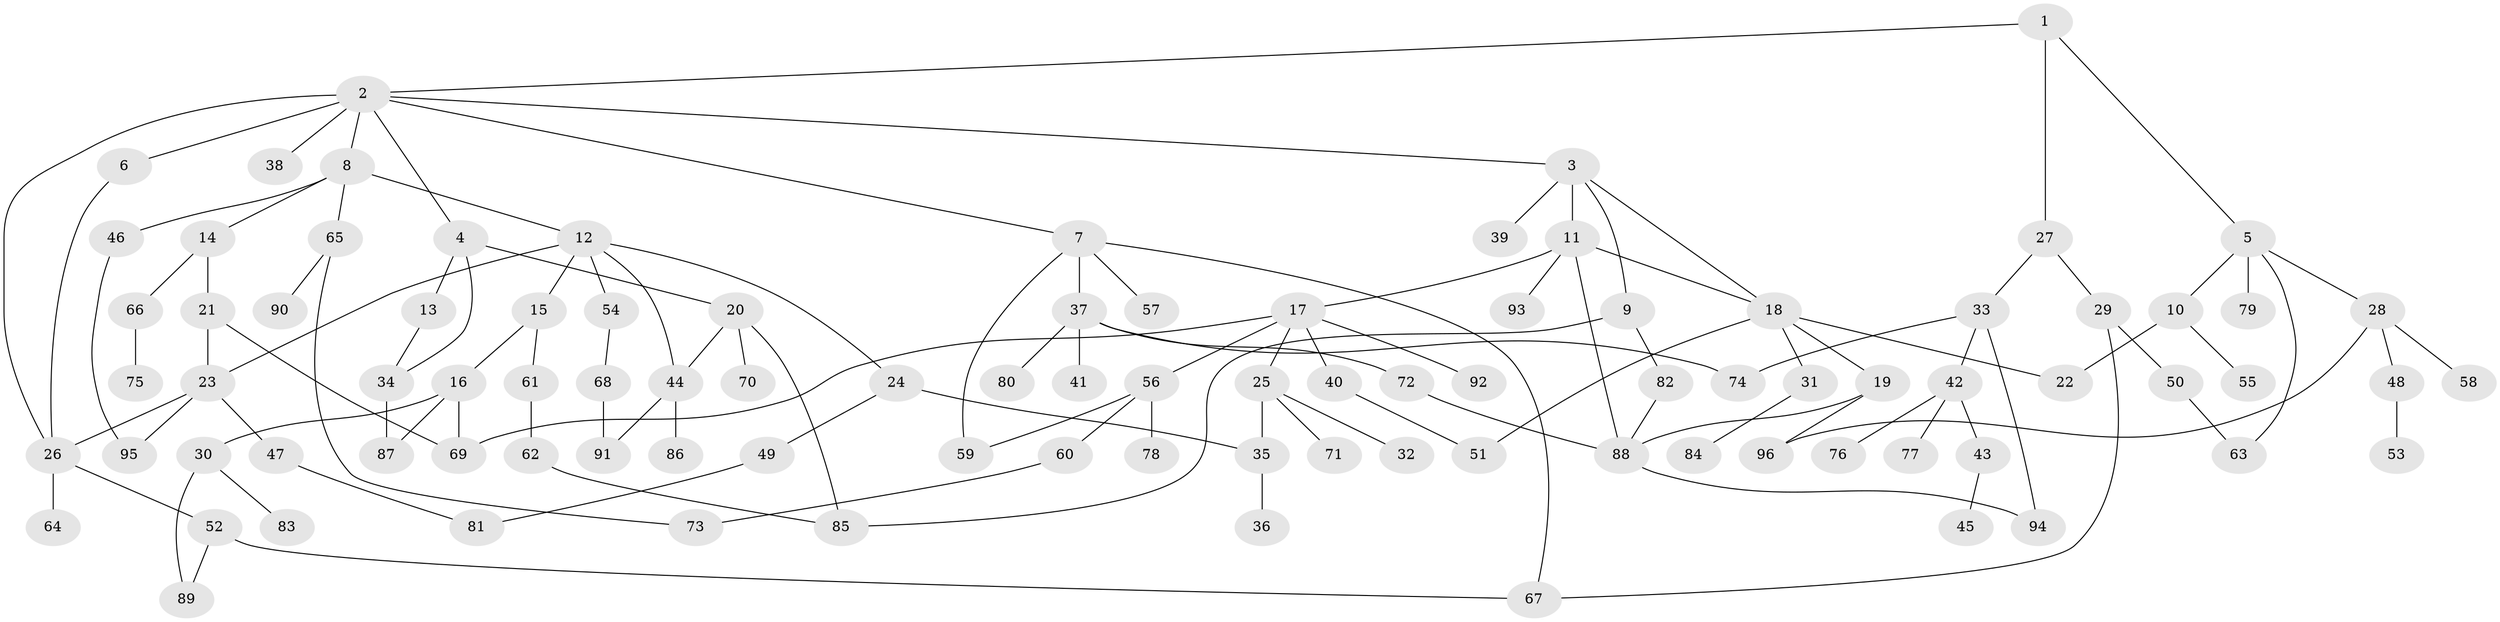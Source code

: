 // Generated by graph-tools (version 1.1) at 2025/13/03/09/25 04:13:37]
// undirected, 96 vertices, 124 edges
graph export_dot {
graph [start="1"]
  node [color=gray90,style=filled];
  1;
  2;
  3;
  4;
  5;
  6;
  7;
  8;
  9;
  10;
  11;
  12;
  13;
  14;
  15;
  16;
  17;
  18;
  19;
  20;
  21;
  22;
  23;
  24;
  25;
  26;
  27;
  28;
  29;
  30;
  31;
  32;
  33;
  34;
  35;
  36;
  37;
  38;
  39;
  40;
  41;
  42;
  43;
  44;
  45;
  46;
  47;
  48;
  49;
  50;
  51;
  52;
  53;
  54;
  55;
  56;
  57;
  58;
  59;
  60;
  61;
  62;
  63;
  64;
  65;
  66;
  67;
  68;
  69;
  70;
  71;
  72;
  73;
  74;
  75;
  76;
  77;
  78;
  79;
  80;
  81;
  82;
  83;
  84;
  85;
  86;
  87;
  88;
  89;
  90;
  91;
  92;
  93;
  94;
  95;
  96;
  1 -- 2;
  1 -- 5;
  1 -- 27;
  2 -- 3;
  2 -- 4;
  2 -- 6;
  2 -- 7;
  2 -- 8;
  2 -- 26;
  2 -- 38;
  3 -- 9;
  3 -- 11;
  3 -- 18;
  3 -- 39;
  4 -- 13;
  4 -- 20;
  4 -- 34;
  5 -- 10;
  5 -- 28;
  5 -- 79;
  5 -- 63;
  6 -- 26;
  7 -- 37;
  7 -- 57;
  7 -- 67;
  7 -- 59;
  8 -- 12;
  8 -- 14;
  8 -- 46;
  8 -- 65;
  9 -- 82;
  9 -- 85;
  10 -- 22;
  10 -- 55;
  11 -- 17;
  11 -- 93;
  11 -- 88;
  11 -- 18;
  12 -- 15;
  12 -- 23;
  12 -- 24;
  12 -- 54;
  12 -- 44;
  13 -- 34;
  14 -- 21;
  14 -- 66;
  15 -- 16;
  15 -- 61;
  16 -- 30;
  16 -- 69;
  16 -- 87;
  17 -- 25;
  17 -- 40;
  17 -- 56;
  17 -- 69;
  17 -- 92;
  18 -- 19;
  18 -- 31;
  18 -- 51;
  18 -- 22;
  19 -- 88;
  19 -- 96;
  20 -- 44;
  20 -- 70;
  20 -- 85;
  21 -- 23;
  21 -- 69;
  23 -- 47;
  23 -- 95;
  23 -- 26;
  24 -- 49;
  24 -- 35;
  25 -- 32;
  25 -- 35;
  25 -- 71;
  26 -- 52;
  26 -- 64;
  27 -- 29;
  27 -- 33;
  28 -- 48;
  28 -- 58;
  28 -- 96;
  29 -- 50;
  29 -- 67;
  30 -- 83;
  30 -- 89;
  31 -- 84;
  33 -- 42;
  33 -- 74;
  33 -- 94;
  34 -- 87;
  35 -- 36;
  37 -- 41;
  37 -- 72;
  37 -- 80;
  37 -- 74;
  40 -- 51;
  42 -- 43;
  42 -- 76;
  42 -- 77;
  43 -- 45;
  44 -- 86;
  44 -- 91;
  46 -- 95;
  47 -- 81;
  48 -- 53;
  49 -- 81;
  50 -- 63;
  52 -- 89;
  52 -- 67;
  54 -- 68;
  56 -- 59;
  56 -- 60;
  56 -- 78;
  60 -- 73;
  61 -- 62;
  62 -- 85;
  65 -- 90;
  65 -- 73;
  66 -- 75;
  68 -- 91;
  72 -- 88;
  82 -- 88;
  88 -- 94;
}
